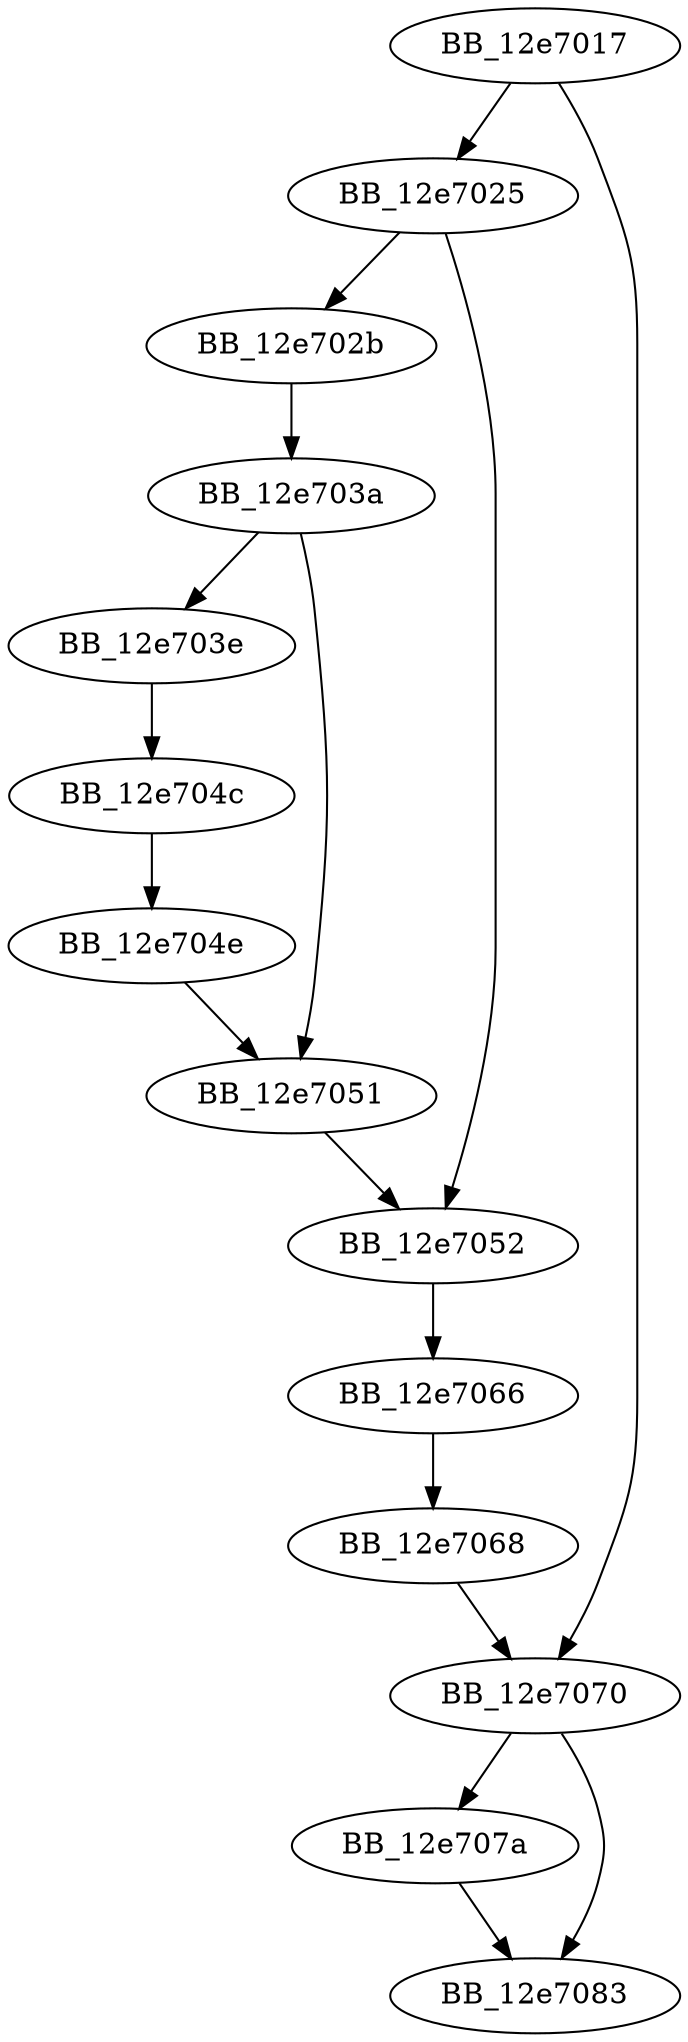 DiGraph __freeptd{
BB_12e7017->BB_12e7025
BB_12e7017->BB_12e7070
BB_12e7025->BB_12e702b
BB_12e7025->BB_12e7052
BB_12e702b->BB_12e703a
BB_12e703a->BB_12e703e
BB_12e703a->BB_12e7051
BB_12e703e->BB_12e704c
BB_12e704c->BB_12e704e
BB_12e704e->BB_12e7051
BB_12e7051->BB_12e7052
BB_12e7052->BB_12e7066
BB_12e7066->BB_12e7068
BB_12e7068->BB_12e7070
BB_12e7070->BB_12e707a
BB_12e7070->BB_12e7083
BB_12e707a->BB_12e7083
}
